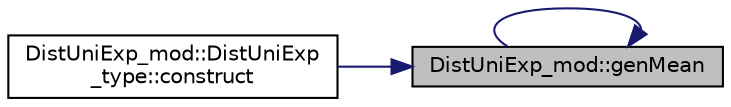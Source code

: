 digraph "DistUniExp_mod::genMean"
{
 // LATEX_PDF_SIZE
  edge [fontname="Helvetica",fontsize="10",labelfontname="Helvetica",labelfontsize="10"];
  node [fontname="Helvetica",fontsize="10",shape=record];
  rankdir="RL";
  Node1 [label="DistUniExp_mod::genMean",height=0.2,width=0.4,color="black", fillcolor="grey75", style="filled", fontcolor="black",tooltip="Return the mean of the exponential distribution with rate parameter lambda."];
  Node1 -> Node2 [dir="back",color="midnightblue",fontsize="10",style="solid",fontname="Helvetica"];
  Node2 [label="DistUniExp_mod::DistUniExp\l_type::construct",height=0.2,width=0.4,color="black", fillcolor="white", style="filled",URL="$structDistUniExp__mod_1_1DistUniExp__type.html#a2018e1a7f5080c50f5b9d95b52439b87",tooltip="Set the DistUniExp properties and return an object of type DistUniExp_type containing the objective f..."];
  Node1 -> Node1 [dir="back",color="midnightblue",fontsize="10",style="solid",fontname="Helvetica"];
}
